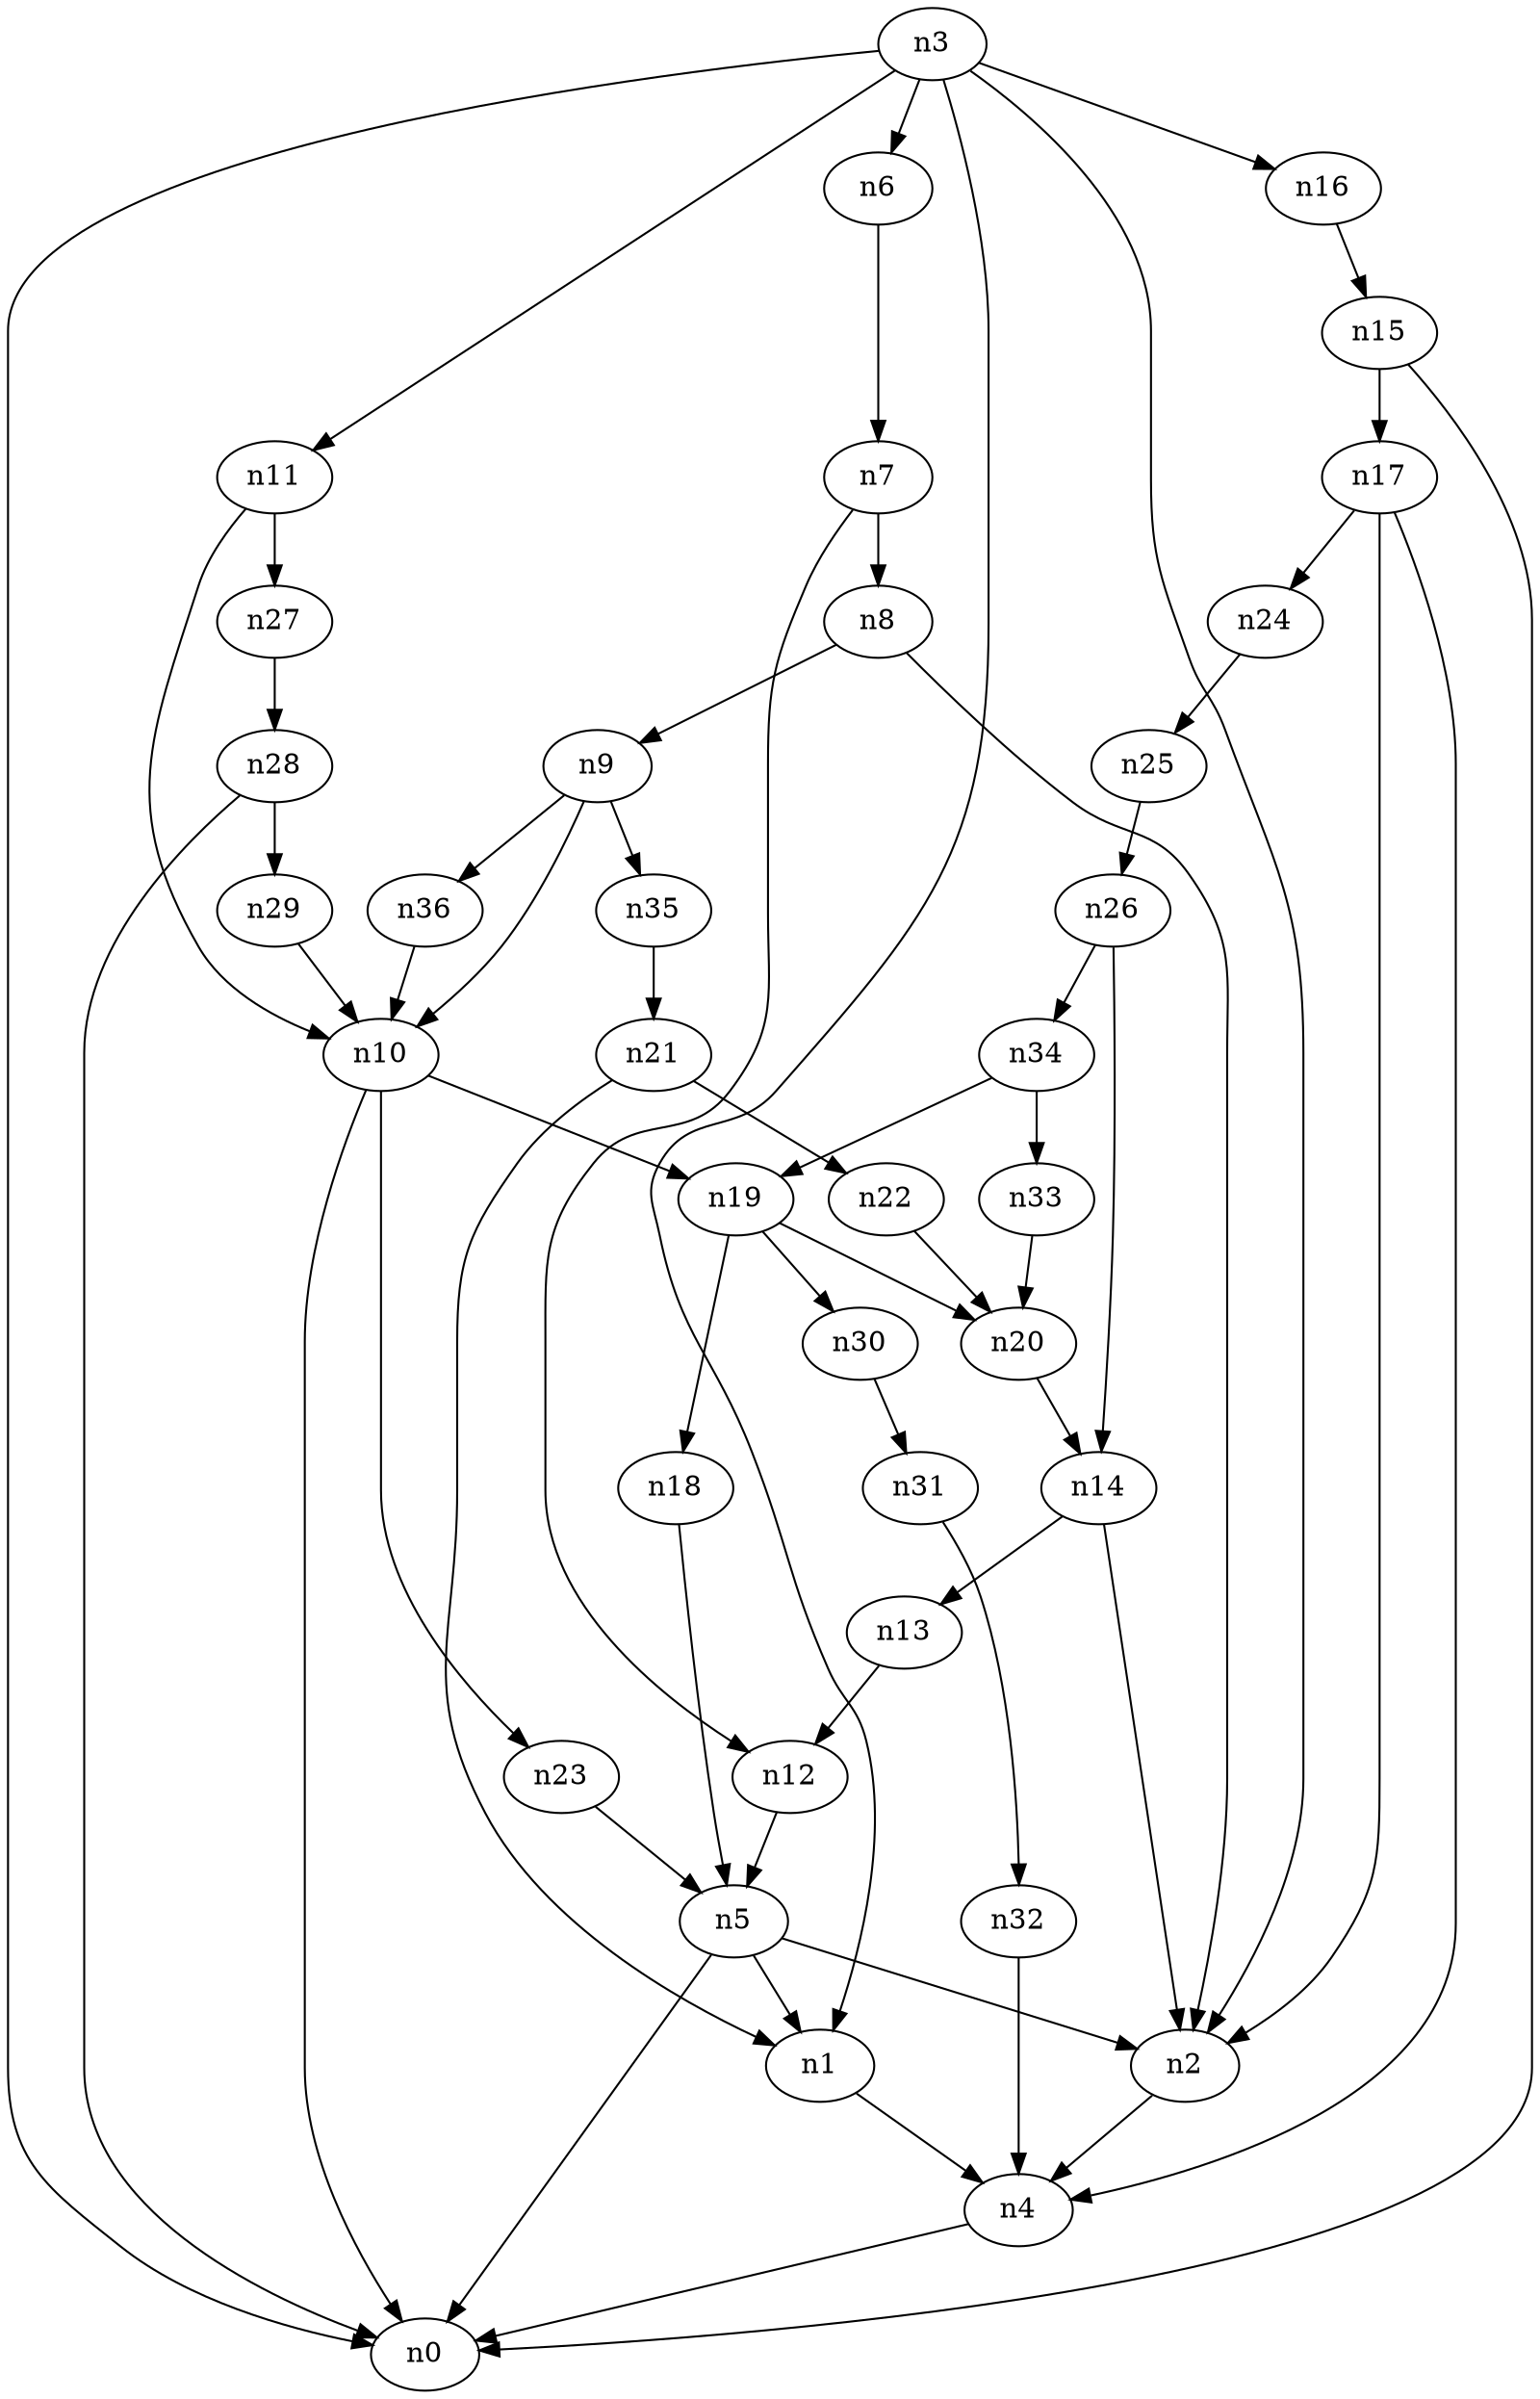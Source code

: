 digraph G {
	n1 -> n4	 [_graphml_id=e4];
	n2 -> n4	 [_graphml_id=e7];
	n3 -> n0	 [_graphml_id=e0];
	n3 -> n1	 [_graphml_id=e3];
	n3 -> n2	 [_graphml_id=e6];
	n3 -> n6	 [_graphml_id=e9];
	n3 -> n11	 [_graphml_id=e17];
	n3 -> n16	 [_graphml_id=e24];
	n4 -> n0	 [_graphml_id=e1];
	n5 -> n0	 [_graphml_id=e2];
	n5 -> n1	 [_graphml_id=e5];
	n5 -> n2	 [_graphml_id=e8];
	n6 -> n7	 [_graphml_id=e10];
	n7 -> n8	 [_graphml_id=e11];
	n7 -> n12	 [_graphml_id=e47];
	n8 -> n2	 [_graphml_id=e12];
	n8 -> n9	 [_graphml_id=e13];
	n9 -> n10	 [_graphml_id=e14];
	n9 -> n35	 [_graphml_id=e56];
	n9 -> n36	 [_graphml_id=e58];
	n10 -> n0	 [_graphml_id=e15];
	n10 -> n19	 [_graphml_id=e37];
	n10 -> n23	 [_graphml_id=e35];
	n11 -> n10	 [_graphml_id=e16];
	n11 -> n27	 [_graphml_id=e42];
	n12 -> n5	 [_graphml_id=e18];
	n13 -> n12	 [_graphml_id=e19];
	n14 -> n2	 [_graphml_id=e21];
	n14 -> n13	 [_graphml_id=e20];
	n15 -> n0	 [_graphml_id=e22];
	n15 -> n17	 [_graphml_id=e25];
	n16 -> n15	 [_graphml_id=e23];
	n17 -> n2	 [_graphml_id=e26];
	n17 -> n4	 [_graphml_id=e27];
	n17 -> n24	 [_graphml_id=e38];
	n18 -> n5	 [_graphml_id=e28];
	n19 -> n18	 [_graphml_id=e29];
	n19 -> n20	 [_graphml_id=e30];
	n19 -> n30	 [_graphml_id=e48];
	n20 -> n14	 [_graphml_id=e31];
	n21 -> n1	 [_graphml_id=e32];
	n21 -> n22	 [_graphml_id=e33];
	n22 -> n20	 [_graphml_id=e34];
	n23 -> n5	 [_graphml_id=e36];
	n24 -> n25	 [_graphml_id=e39];
	n25 -> n26	 [_graphml_id=e40];
	n26 -> n14	 [_graphml_id=e41];
	n26 -> n34	 [_graphml_id=e54];
	n27 -> n28	 [_graphml_id=e43];
	n28 -> n0	 [_graphml_id=e44];
	n28 -> n29	 [_graphml_id=e46];
	n29 -> n10	 [_graphml_id=e45];
	n30 -> n31	 [_graphml_id=e49];
	n31 -> n32	 [_graphml_id=e50];
	n32 -> n4	 [_graphml_id=e51];
	n33 -> n20	 [_graphml_id=e52];
	n34 -> n19	 [_graphml_id=e57];
	n34 -> n33	 [_graphml_id=e53];
	n35 -> n21	 [_graphml_id=e55];
	n36 -> n10	 [_graphml_id=e59];
}

